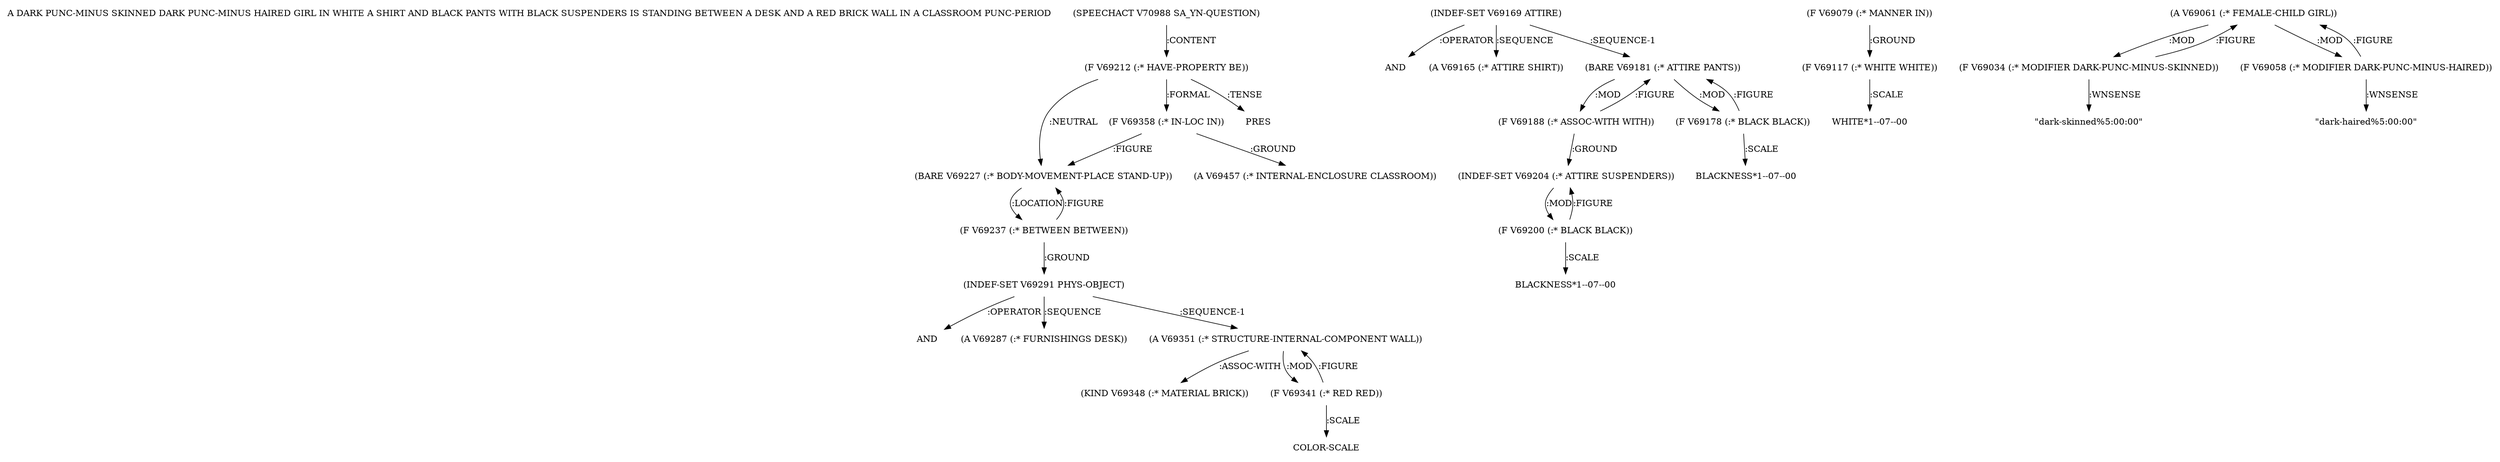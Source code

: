 digraph Terms {
  node [shape=none]
  "A DARK PUNC-MINUS SKINNED DARK PUNC-MINUS HAIRED GIRL IN WHITE A SHIRT AND BLACK PANTS WITH BLACK SUSPENDERS IS STANDING BETWEEN A DESK AND A RED BRICK WALL IN A CLASSROOM PUNC-PERIOD"
  "V70988" [label="(SPEECHACT V70988 SA_YN-QUESTION)"]
  "V70988" -> "V69212" [label=":CONTENT"]
  "V69212" [label="(F V69212 (:* HAVE-PROPERTY BE))"]
  "V69212" -> "V69227" [label=":NEUTRAL"]
  "V69212" -> "V69358" [label=":FORMAL"]
  "V69212" -> "NT79602" [label=":TENSE"]
  "NT79602" [label="PRES"]
  "V69227" [label="(BARE V69227 (:* BODY-MOVEMENT-PLACE STAND-UP))"]
  "V69227" -> "V69237" [label=":LOCATION"]
  "V69237" [label="(F V69237 (:* BETWEEN BETWEEN))"]
  "V69237" -> "V69291" [label=":GROUND"]
  "V69237" -> "V69227" [label=":FIGURE"]
  "V69291" [label="(INDEF-SET V69291 PHYS-OBJECT)"]
  "V69291" -> "NT79603" [label=":OPERATOR"]
  "NT79603" [label="AND"]
  "V69291" -> "V69287" [label=":SEQUENCE"]
  "V69291" -> "V69351" [label=":SEQUENCE-1"]
  "V69287" [label="(A V69287 (:* FURNISHINGS DESK))"]
  "V69351" [label="(A V69351 (:* STRUCTURE-INTERNAL-COMPONENT WALL))"]
  "V69351" -> "V69348" [label=":ASSOC-WITH"]
  "V69351" -> "V69341" [label=":MOD"]
  "V69348" [label="(KIND V69348 (:* MATERIAL BRICK))"]
  "V69341" [label="(F V69341 (:* RED RED))"]
  "V69341" -> "V69351" [label=":FIGURE"]
  "V69341" -> "NT79604" [label=":SCALE"]
  "NT79604" [label="COLOR-SCALE"]
  "V69358" [label="(F V69358 (:* IN-LOC IN))"]
  "V69358" -> "V69457" [label=":GROUND"]
  "V69358" -> "V69227" [label=":FIGURE"]
  "V69457" [label="(A V69457 (:* INTERNAL-ENCLOSURE CLASSROOM))"]
  "V69169" [label="(INDEF-SET V69169 ATTIRE)"]
  "V69169" -> "NT79605" [label=":OPERATOR"]
  "NT79605" [label="AND"]
  "V69169" -> "V69165" [label=":SEQUENCE"]
  "V69169" -> "V69181" [label=":SEQUENCE-1"]
  "V69165" [label="(A V69165 (:* ATTIRE SHIRT))"]
  "V69181" [label="(BARE V69181 (:* ATTIRE PANTS))"]
  "V69181" -> "V69188" [label=":MOD"]
  "V69181" -> "V69178" [label=":MOD"]
  "V69178" [label="(F V69178 (:* BLACK BLACK))"]
  "V69178" -> "V69181" [label=":FIGURE"]
  "V69178" -> "NT79606" [label=":SCALE"]
  "NT79606" [label="BLACKNESS*1--07--00"]
  "V69188" [label="(F V69188 (:* ASSOC-WITH WITH))"]
  "V69188" -> "V69204" [label=":GROUND"]
  "V69188" -> "V69181" [label=":FIGURE"]
  "V69204" [label="(INDEF-SET V69204 (:* ATTIRE SUSPENDERS))"]
  "V69204" -> "V69200" [label=":MOD"]
  "V69200" [label="(F V69200 (:* BLACK BLACK))"]
  "V69200" -> "V69204" [label=":FIGURE"]
  "V69200" -> "NT79607" [label=":SCALE"]
  "NT79607" [label="BLACKNESS*1--07--00"]
  "V69079" [label="(F V69079 (:* MANNER IN))"]
  "V69079" -> "V69117" [label=":GROUND"]
  "V69117" [label="(F V69117 (:* WHITE WHITE))"]
  "V69117" -> "NT79608" [label=":SCALE"]
  "NT79608" [label="WHITE*1--07--00"]
  "V69061" [label="(A V69061 (:* FEMALE-CHILD GIRL))"]
  "V69061" -> "V69034" [label=":MOD"]
  "V69061" -> "V69058" [label=":MOD"]
  "V69034" [label="(F V69034 (:* MODIFIER DARK-PUNC-MINUS-SKINNED))"]
  "V69034" -> "V69061" [label=":FIGURE"]
  "V69034" -> "NT79609" [label=":WNSENSE"]
  "NT79609" [label="\"dark-skinned%5:00:00\""]
  "V69058" [label="(F V69058 (:* MODIFIER DARK-PUNC-MINUS-HAIRED))"]
  "V69058" -> "V69061" [label=":FIGURE"]
  "V69058" -> "NT79610" [label=":WNSENSE"]
  "NT79610" [label="\"dark-haired%5:00:00\""]
}
